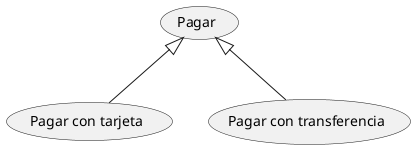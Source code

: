 @startuml

usecase "Pagar" as UC1
usecase "Pagar con tarjeta" as UC2
usecase "Pagar con transferencia" as UC3

UC1 <|-- UC2
UC1 <|-- UC3

@enduml